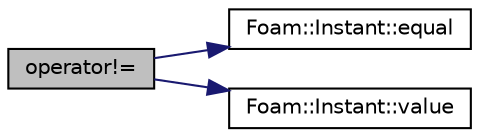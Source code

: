digraph "operator!="
{
  bgcolor="transparent";
  edge [fontname="Helvetica",fontsize="10",labelfontname="Helvetica",labelfontsize="10"];
  node [fontname="Helvetica",fontsize="10",shape=record];
  rankdir="LR";
  Node1 [label="operator!=",height=0.2,width=0.4,color="black", fillcolor="grey75", style="filled" fontcolor="black"];
  Node1 -> Node2 [color="midnightblue",fontsize="10",style="solid",fontname="Helvetica"];
  Node2 [label="Foam::Instant::equal",height=0.2,width=0.4,color="black",URL="$classFoam_1_1Instant.html#aef85bab0ccbe9d910186e31a6e531ce1",tooltip="True if values are equal (includes SMALL for rounding) "];
  Node1 -> Node3 [color="midnightblue",fontsize="10",style="solid",fontname="Helvetica"];
  Node3 [label="Foam::Instant::value",height=0.2,width=0.4,color="black",URL="$classFoam_1_1Instant.html#a0e828b77f1a98d821785957638b0d070",tooltip="The value (const access) "];
}
